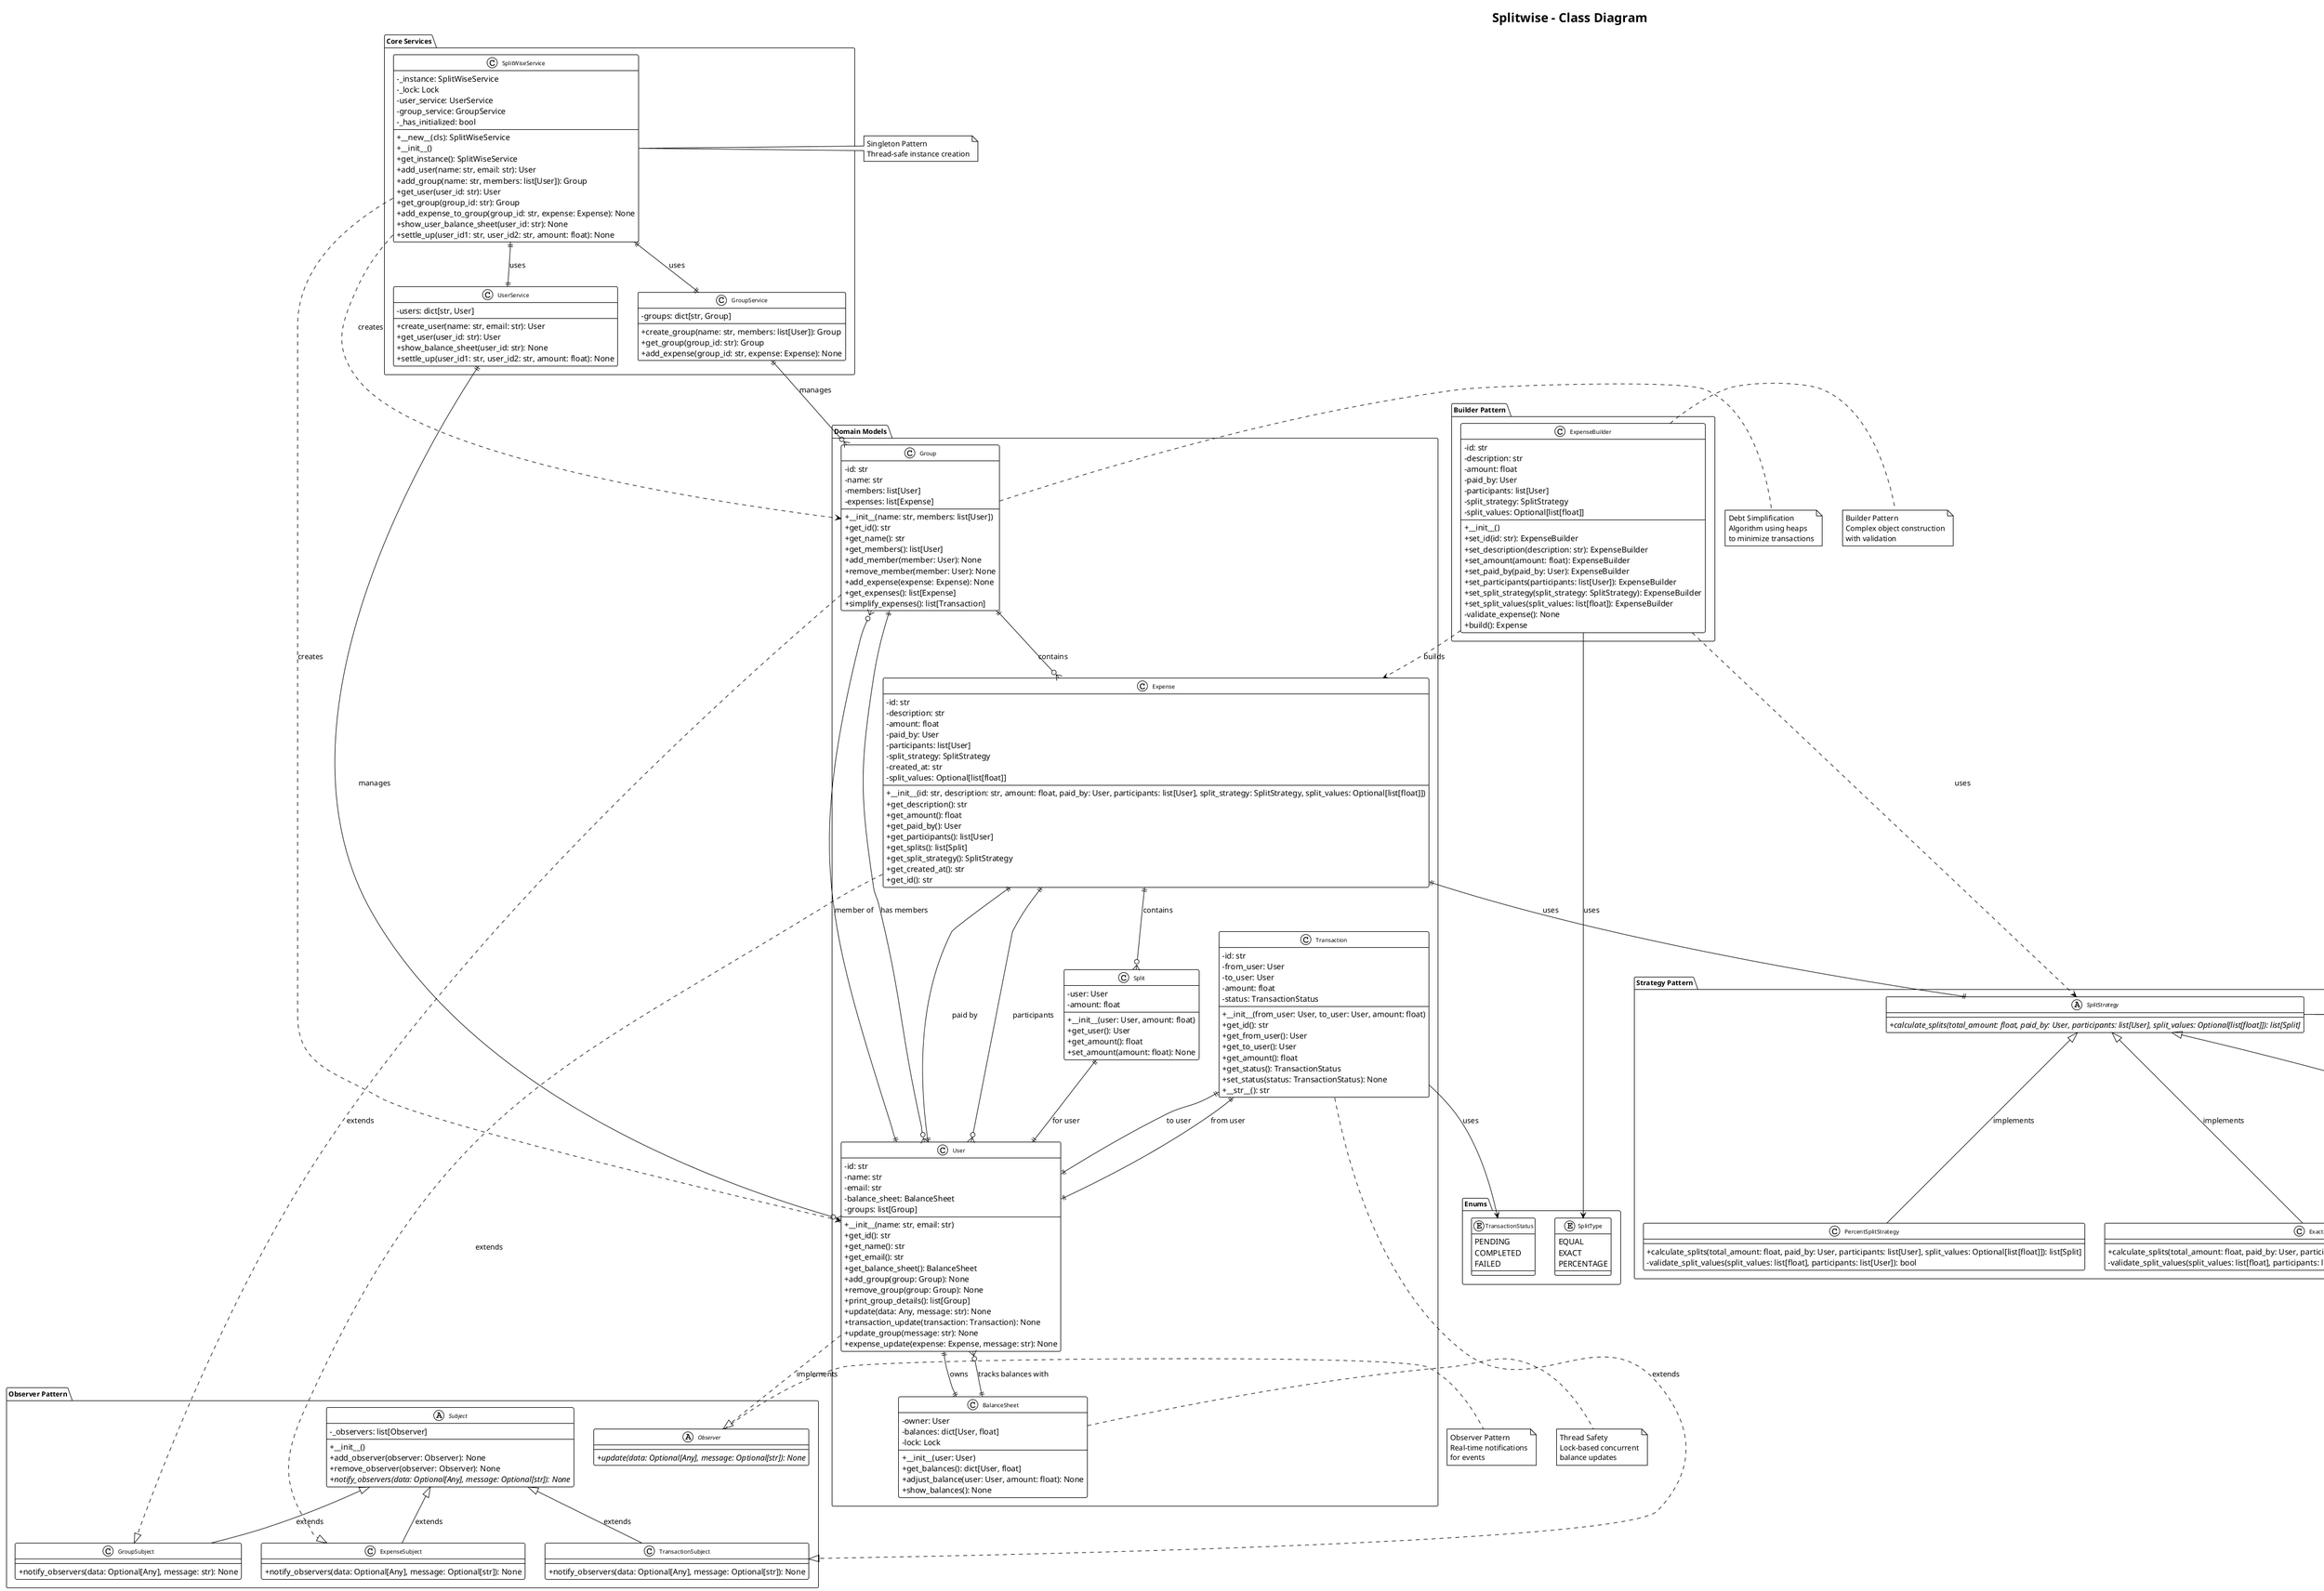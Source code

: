 @startuml Splitwise_Class_Diagram

!theme plain
skinparam classAttributeIconSize 0
skinparam classFontSize 10
skinparam packageFontSize 12

title Splitwise - Class Diagram

package "Core Services" {
    class SplitWiseService {
        - _instance: SplitWiseService
        - _lock: Lock
        - user_service: UserService
        - group_service: GroupService
        - _has_initialized: bool
        --
        + __new__(cls): SplitWiseService
        + __init__()
        + get_instance(): SplitWiseService
        + add_user(name: str, email: str): User
        + add_group(name: str, members: list[User]): Group
        + get_user(user_id: str): User
        + get_group(group_id: str): Group
        + add_expense_to_group(group_id: str, expense: Expense): None
        + show_user_balance_sheet(user_id: str): None
        + settle_up(user_id1: str, user_id2: str, amount: float): None
    }

    class UserService {
        - users: dict[str, User]
        --
        + create_user(name: str, email: str): User
        + get_user(user_id: str): User
        + show_balance_sheet(user_id: str): None
        + settle_up(user_id1: str, user_id2: str, amount: float): None
    }

    class GroupService {
        - groups: dict[str, Group]
        --
        + create_group(name: str, members: list[User]): Group
        + get_group(group_id: str): Group
        + add_expense(group_id: str, expense: Expense): None
    }
}

package "Domain Models" {
    class User {
        - id: str
        - name: str
        - email: str
        - balance_sheet: BalanceSheet
        - groups: list[Group]
        --
        + __init__(name: str, email: str)
        + get_id(): str
        + get_name(): str
        + get_email(): str
        + get_balance_sheet(): BalanceSheet
        + add_group(group: Group): None
        + remove_group(group: Group): None
        + print_group_details(): list[Group]
        + update(data: Any, message: str): None
        + transaction_update(transaction: Transaction): None
        + update_group(message: str): None
        + expense_update(expense: Expense, message: str): None
    }

    class Group {
        - id: str
        - name: str
        - members: list[User]
        - expenses: list[Expense]
        --
        + __init__(name: str, members: list[User])
        + get_id(): str
        + get_name(): str
        + get_members(): list[User]
        + add_member(member: User): None
        + remove_member(member: User): None
        + add_expense(expense: Expense): None
        + get_expenses(): list[Expense]
        + simplify_expenses(): list[Transaction]
    }

    class Expense {
        - id: str
        - description: str
        - amount: float
        - paid_by: User
        - participants: list[User]
        - split_strategy: SplitStrategy
        - created_at: str
        - split_values: Optional[list[float]]
        --
        + __init__(id: str, description: str, amount: float, paid_by: User, participants: list[User], split_strategy: SplitStrategy, split_values: Optional[list[float]])
        + get_description(): str
        + get_amount(): float
        + get_paid_by(): User
        + get_participants(): list[User]
        + get_splits(): list[Split]
        + get_split_strategy(): SplitStrategy
        + get_created_at(): str
        + get_id(): str
    }

    class Transaction {
        - id: str
        - from_user: User
        - to_user: User
        - amount: float
        - status: TransactionStatus
        --
        + __init__(from_user: User, to_user: User, amount: float)
        + get_id(): str
        + get_from_user(): User
        + get_to_user(): User
        + get_amount(): float
        + get_status(): TransactionStatus
        + set_status(status: TransactionStatus): None
        + __str__(): str
    }

    class BalanceSheet {
        - owner: User
        - balances: dict[User, float]
        - lock: Lock
        --
        + __init__(user: User)
        + get_balances(): dict[User, float]
        + adjust_balance(user: User, amount: float): None
        + show_balances(): None
    }

    class Split {
        - user: User
        - amount: float
        --
        + __init__(user: User, amount: float)
        + get_user(): User
        + get_amount(): float
        + set_amount(amount: float): None
    }
}

package "Strategy Pattern" {
    abstract class SplitStrategy {
        + {abstract} calculate_splits(total_amount: float, paid_by: User, participants: list[User], split_values: Optional[list[float]]): list[Split]
    }

    class EqualSplitStrategy {
        + calculate_splits(total_amount: float, paid_by: User, participants: list[User], split_values: Optional[list[float]]): list[Split]
    }

    class PercentSplitStrategy {
        + calculate_splits(total_amount: float, paid_by: User, participants: list[User], split_values: Optional[list[float]]): list[Split]
        - validate_split_values(split_values: list[float], participants: list[User]): bool
    }

    class ExactSplitStrategy {
        + calculate_splits(total_amount: float, paid_by: User, participants: list[User], split_values: Optional[list[float]]): list[Split]
        - validate_split_values(split_values: list[float], participants: list[User], total_amount: float): bool
    }
}

package "Builder Pattern" {
    class ExpenseBuilder {
        - id: str
        - description: str
        - amount: float
        - paid_by: User
        - participants: list[User]
        - split_strategy: SplitStrategy
        - split_values: Optional[list[float]]
        --
        + __init__()
        + set_id(id: str): ExpenseBuilder
        + set_description(description: str): ExpenseBuilder
        + set_amount(amount: float): ExpenseBuilder
        + set_paid_by(paid_by: User): ExpenseBuilder
        + set_participants(participants: list[User]): ExpenseBuilder
        + set_split_strategy(split_strategy: SplitStrategy): ExpenseBuilder
        + set_split_values(split_values: list[float]): ExpenseBuilder
        - validate_expense(): None
        + build(): Expense
    }
}

package "Observer Pattern" {
    abstract class Observer {
        + {abstract} update(data: Optional[Any], message: Optional[str]): None
    }

    abstract class Subject {
        - _observers: list[Observer]
        --
        + __init__()
        + add_observer(observer: Observer): None
        + remove_observer(observer: Observer): None
        + {abstract} notify_observers(data: Optional[Any], message: Optional[str]): None
    }

    class GroupSubject {
        + notify_observers(data: Optional[Any], message: str): None
    }

    class ExpenseSubject {
        + notify_observers(data: Optional[Any], message: Optional[str]): None
    }

    class TransactionSubject {
        + notify_observers(data: Optional[Any], message: Optional[str]): None
    }
}

package "Enums" {
    enum SplitType {
        EQUAL
        EXACT
        PERCENTAGE
    }

    enum TransactionStatus {
        PENDING
        COMPLETED
        FAILED
    }
}

' Relationships
SplitWiseService ||--|| UserService : uses
SplitWiseService ||--|| GroupService : uses
SplitWiseService ..> User : creates
SplitWiseService ..> Group : creates

UserService ||--o{ User : manages
GroupService ||--o{ Group : manages

User ||--|| BalanceSheet : owns
User ||--o{ Group : member of
User ..|> Observer : implements

Group ||--o{ Expense : contains
Group ||--o{ User : has members
Group ..|> GroupSubject : extends

Expense ||--o{ Split : contains
Expense ||--|| User : paid by
Expense ||--o{ User : participants
Expense ||--|| SplitStrategy : uses
Expense ..|> ExpenseSubject : extends

Transaction ||--|| User : from user
Transaction ||--|| User : to user
Transaction ..|> TransactionSubject : extends

Split ||--|| User : for user

BalanceSheet ||--o{ User : tracks balances with

ExpenseBuilder ..> Expense : builds
ExpenseBuilder ..> SplitStrategy : uses

SplitStrategy <|-- EqualSplitStrategy : implements
SplitStrategy <|-- PercentSplitStrategy : implements
SplitStrategy <|-- ExactSplitStrategy : implements

Subject <|-- GroupSubject : extends
Subject <|-- ExpenseSubject : extends
Subject <|-- TransactionSubject : extends

Transaction --> TransactionStatus : uses
ExpenseBuilder --> SplitType : uses

note right of SplitWiseService : Singleton Pattern\nThread-safe instance creation

note right of ExpenseBuilder : Builder Pattern\nComplex object construction\nwith validation

note right of SplitStrategy : Strategy Pattern\nDifferent splitting algorithms\n(EQUAL, PERCENTAGE, EXACT)

note right of Observer : Observer Pattern\nReal-time notifications\nfor events

note right of Group : Debt Simplification\nAlgorithm using heaps\nto minimize transactions

note right of BalanceSheet : Thread Safety\nLock-based concurrent\nbalance updates

@enduml
